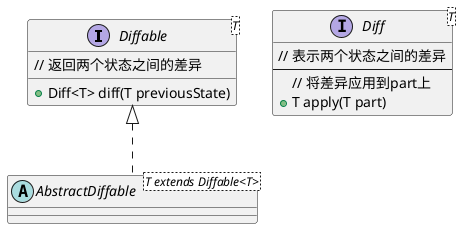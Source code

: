 @startuml

interface Diffable<T>{
    // 返回两个状态之间的差异
    +Diff<T> diff(T previousState)
}

interface Diff<T>{
    // 表示两个状态之间的差异
    ---
    // 将差异应用到part上
    +T apply(T part)
}

abstract class AbstractDiffable<T extends Diffable<T>> implements Diffable{
}
@enduml